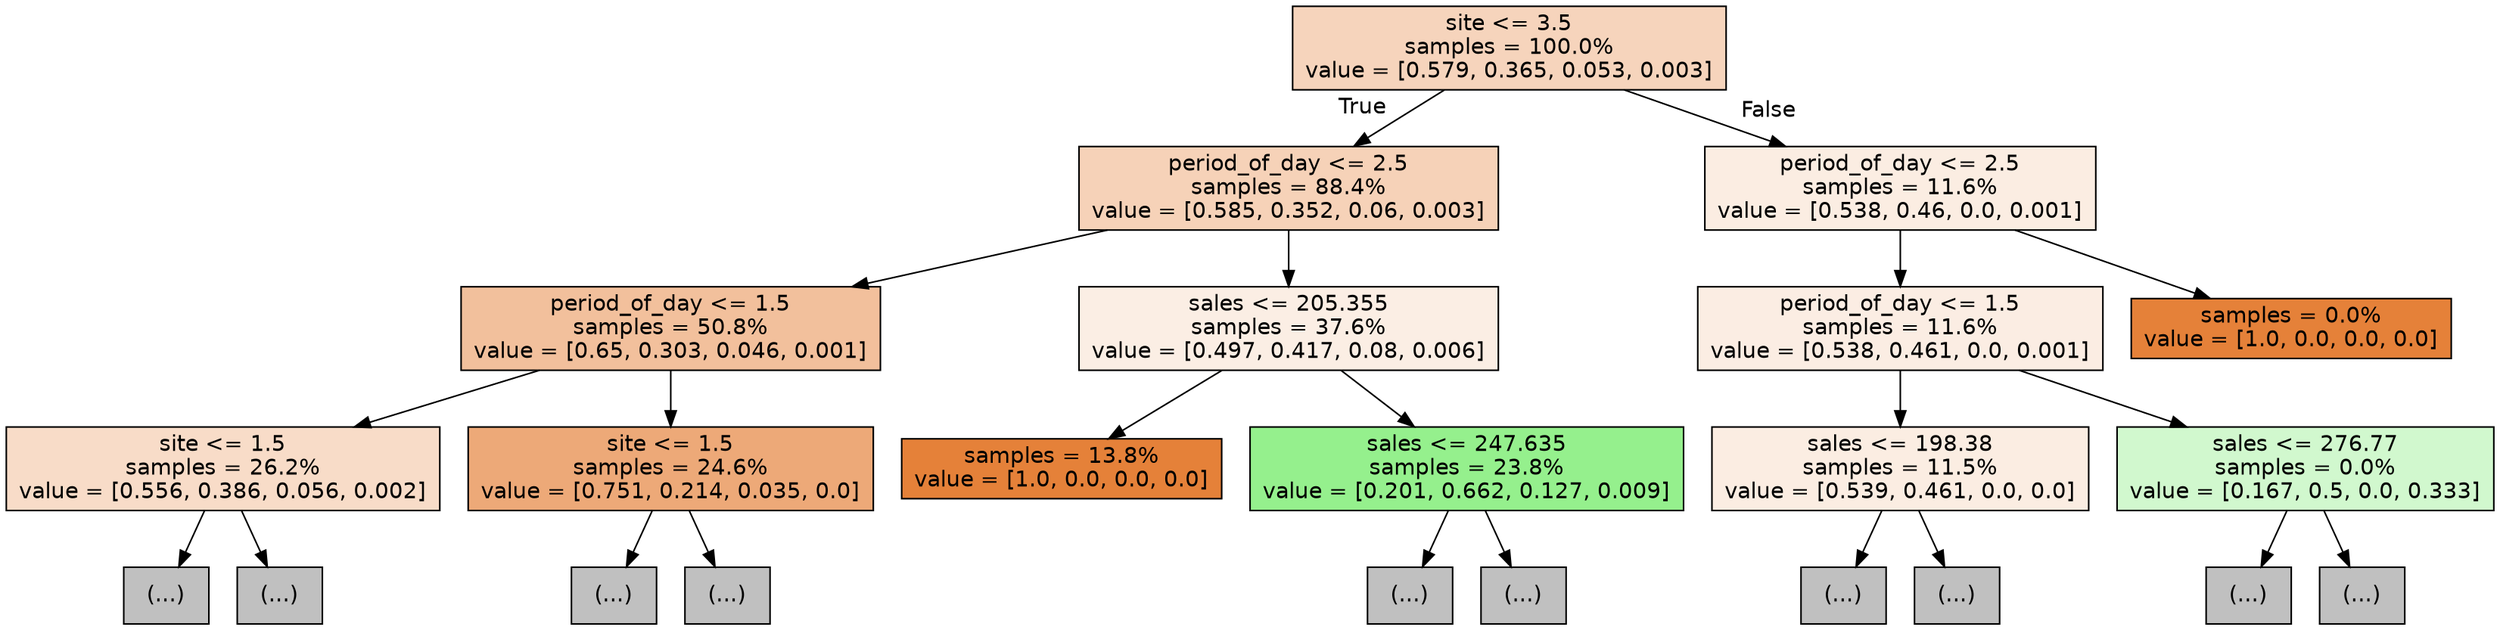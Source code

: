 digraph Tree {
node [shape=box, style="filled", color="black", fontname="helvetica"] ;
edge [fontname="helvetica"] ;
0 [label="site <= 3.5\nsamples = 100.0%\nvalue = [0.579, 0.365, 0.053, 0.003]", fillcolor="#f6d4bc"] ;
1 [label="period_of_day <= 2.5\nsamples = 88.4%\nvalue = [0.585, 0.352, 0.06, 0.003]", fillcolor="#f6d2b8"] ;        
0 -> 1 [labeldistance=2.5, labelangle=45, headlabel="True"] ;
2 [label="period_of_day <= 1.5\nsamples = 50.8%\nvalue = [0.65, 0.303, 0.046, 0.001]", fillcolor="#f2c09c"] ;        
1 -> 2 ;
3 [label="site <= 1.5\nsamples = 26.2%\nvalue = [0.556, 0.386, 0.056, 0.002]", fillcolor="#f8dcc8"] ;
2 -> 3 ;
4 [label="(...)", fillcolor="#C0C0C0"] ;
3 -> 4 ;
29 [label="(...)", fillcolor="#C0C0C0"] ;
3 -> 29 ;
42 [label="site <= 1.5\nsamples = 24.6%\nvalue = [0.751, 0.214, 0.035, 0.0]", fillcolor="#eda978"] ;
2 -> 42 ;
43 [label="(...)", fillcolor="#C0C0C0"] ;
42 -> 43 ;
48 [label="(...)", fillcolor="#C0C0C0"] ;
42 -> 48 ;
75 [label="sales <= 205.355\nsamples = 37.6%\nvalue = [0.497, 0.417, 0.08, 0.006]", fillcolor="#fbeee4"] ;
1 -> 75 ;
76 [label="samples = 13.8%\nvalue = [1.0, 0.0, 0.0, 0.0]", fillcolor="#e58139"] ;
75 -> 76 ;
77 [label="sales <= 247.635\nsamples = 23.8%\nvalue = [0.201, 0.662, 0.127, 0.009]", fillcolor="#95f08d"] ;
75 -> 77 ;
78 [label="(...)", fillcolor="#C0C0C0"] ;
77 -> 78 ;
125 [label="(...)", fillcolor="#C0C0C0"] ;
77 -> 125 ;
576 [label="period_of_day <= 2.5\nsamples = 11.6%\nvalue = [0.538, 0.46, 0.0, 0.001]", fillcolor="#fbede2"] ;        
0 -> 576 [labeldistance=2.5, labelangle=-45, headlabel="False"] ;
577 [label="period_of_day <= 1.5\nsamples = 11.6%\nvalue = [0.538, 0.461, 0.0, 0.001]", fillcolor="#fbede3"] ;       
576 -> 577 ;
578 [label="sales <= 198.38\nsamples = 11.5%\nvalue = [0.539, 0.461, 0.0, 0.0]", fillcolor="#fbede2"] ;
577 -> 578 ;
579 [label="(...)", fillcolor="#C0C0C0"] ;
578 -> 579 ;
580 [label="(...)", fillcolor="#C0C0C0"] ;
578 -> 580 ;
589 [label="sales <= 276.77\nsamples = 0.0%\nvalue = [0.167, 0.5, 0.0, 0.333]", fillcolor="#d1f8ce"] ;
577 -> 589 ;
590 [label="(...)", fillcolor="#C0C0C0"] ;
589 -> 590 ;
593 [label="(...)", fillcolor="#C0C0C0"] ;
589 -> 593 ;
594 [label="samples = 0.0%\nvalue = [1.0, 0.0, 0.0, 0.0]", fillcolor="#e58139"] ;
576 -> 594 ;
}